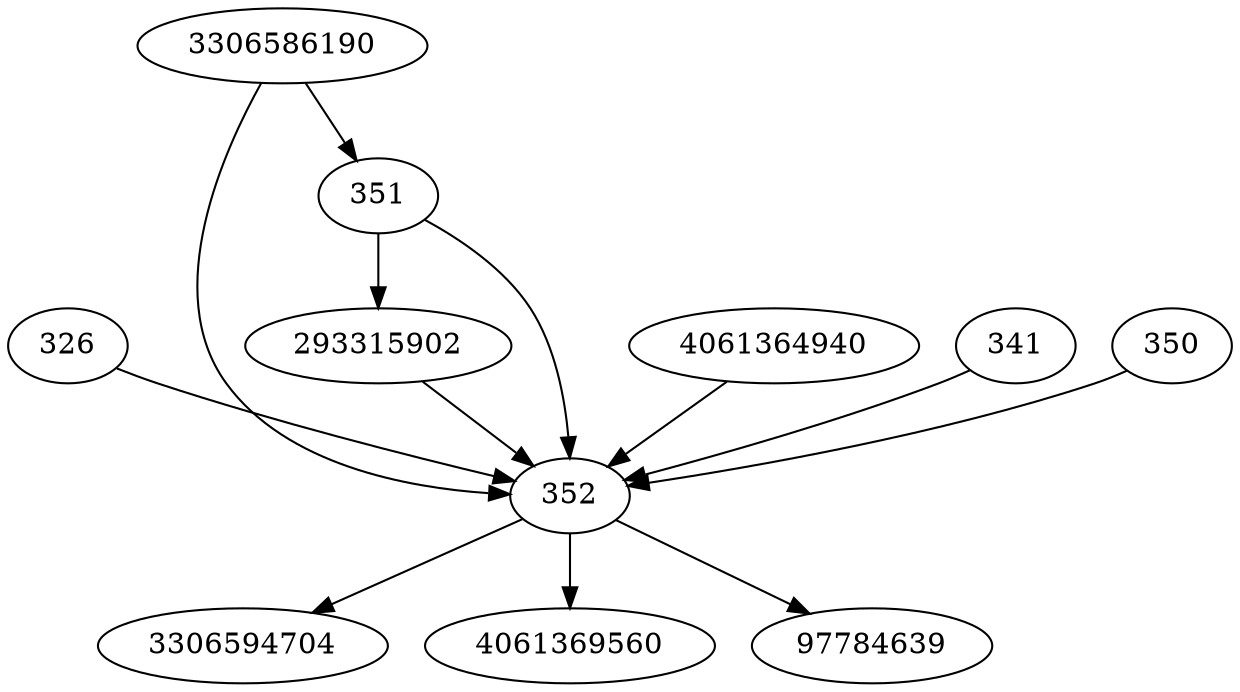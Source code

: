 strict digraph  {
293315902;
352;
326;
351;
4061364940;
3306586190;
3306594704;
341;
4061369560;
350;
97784639;
293315902 -> 352;
352 -> 3306594704;
352 -> 97784639;
352 -> 4061369560;
326 -> 352;
351 -> 352;
351 -> 293315902;
4061364940 -> 352;
3306586190 -> 351;
3306586190 -> 352;
341 -> 352;
350 -> 352;
}
